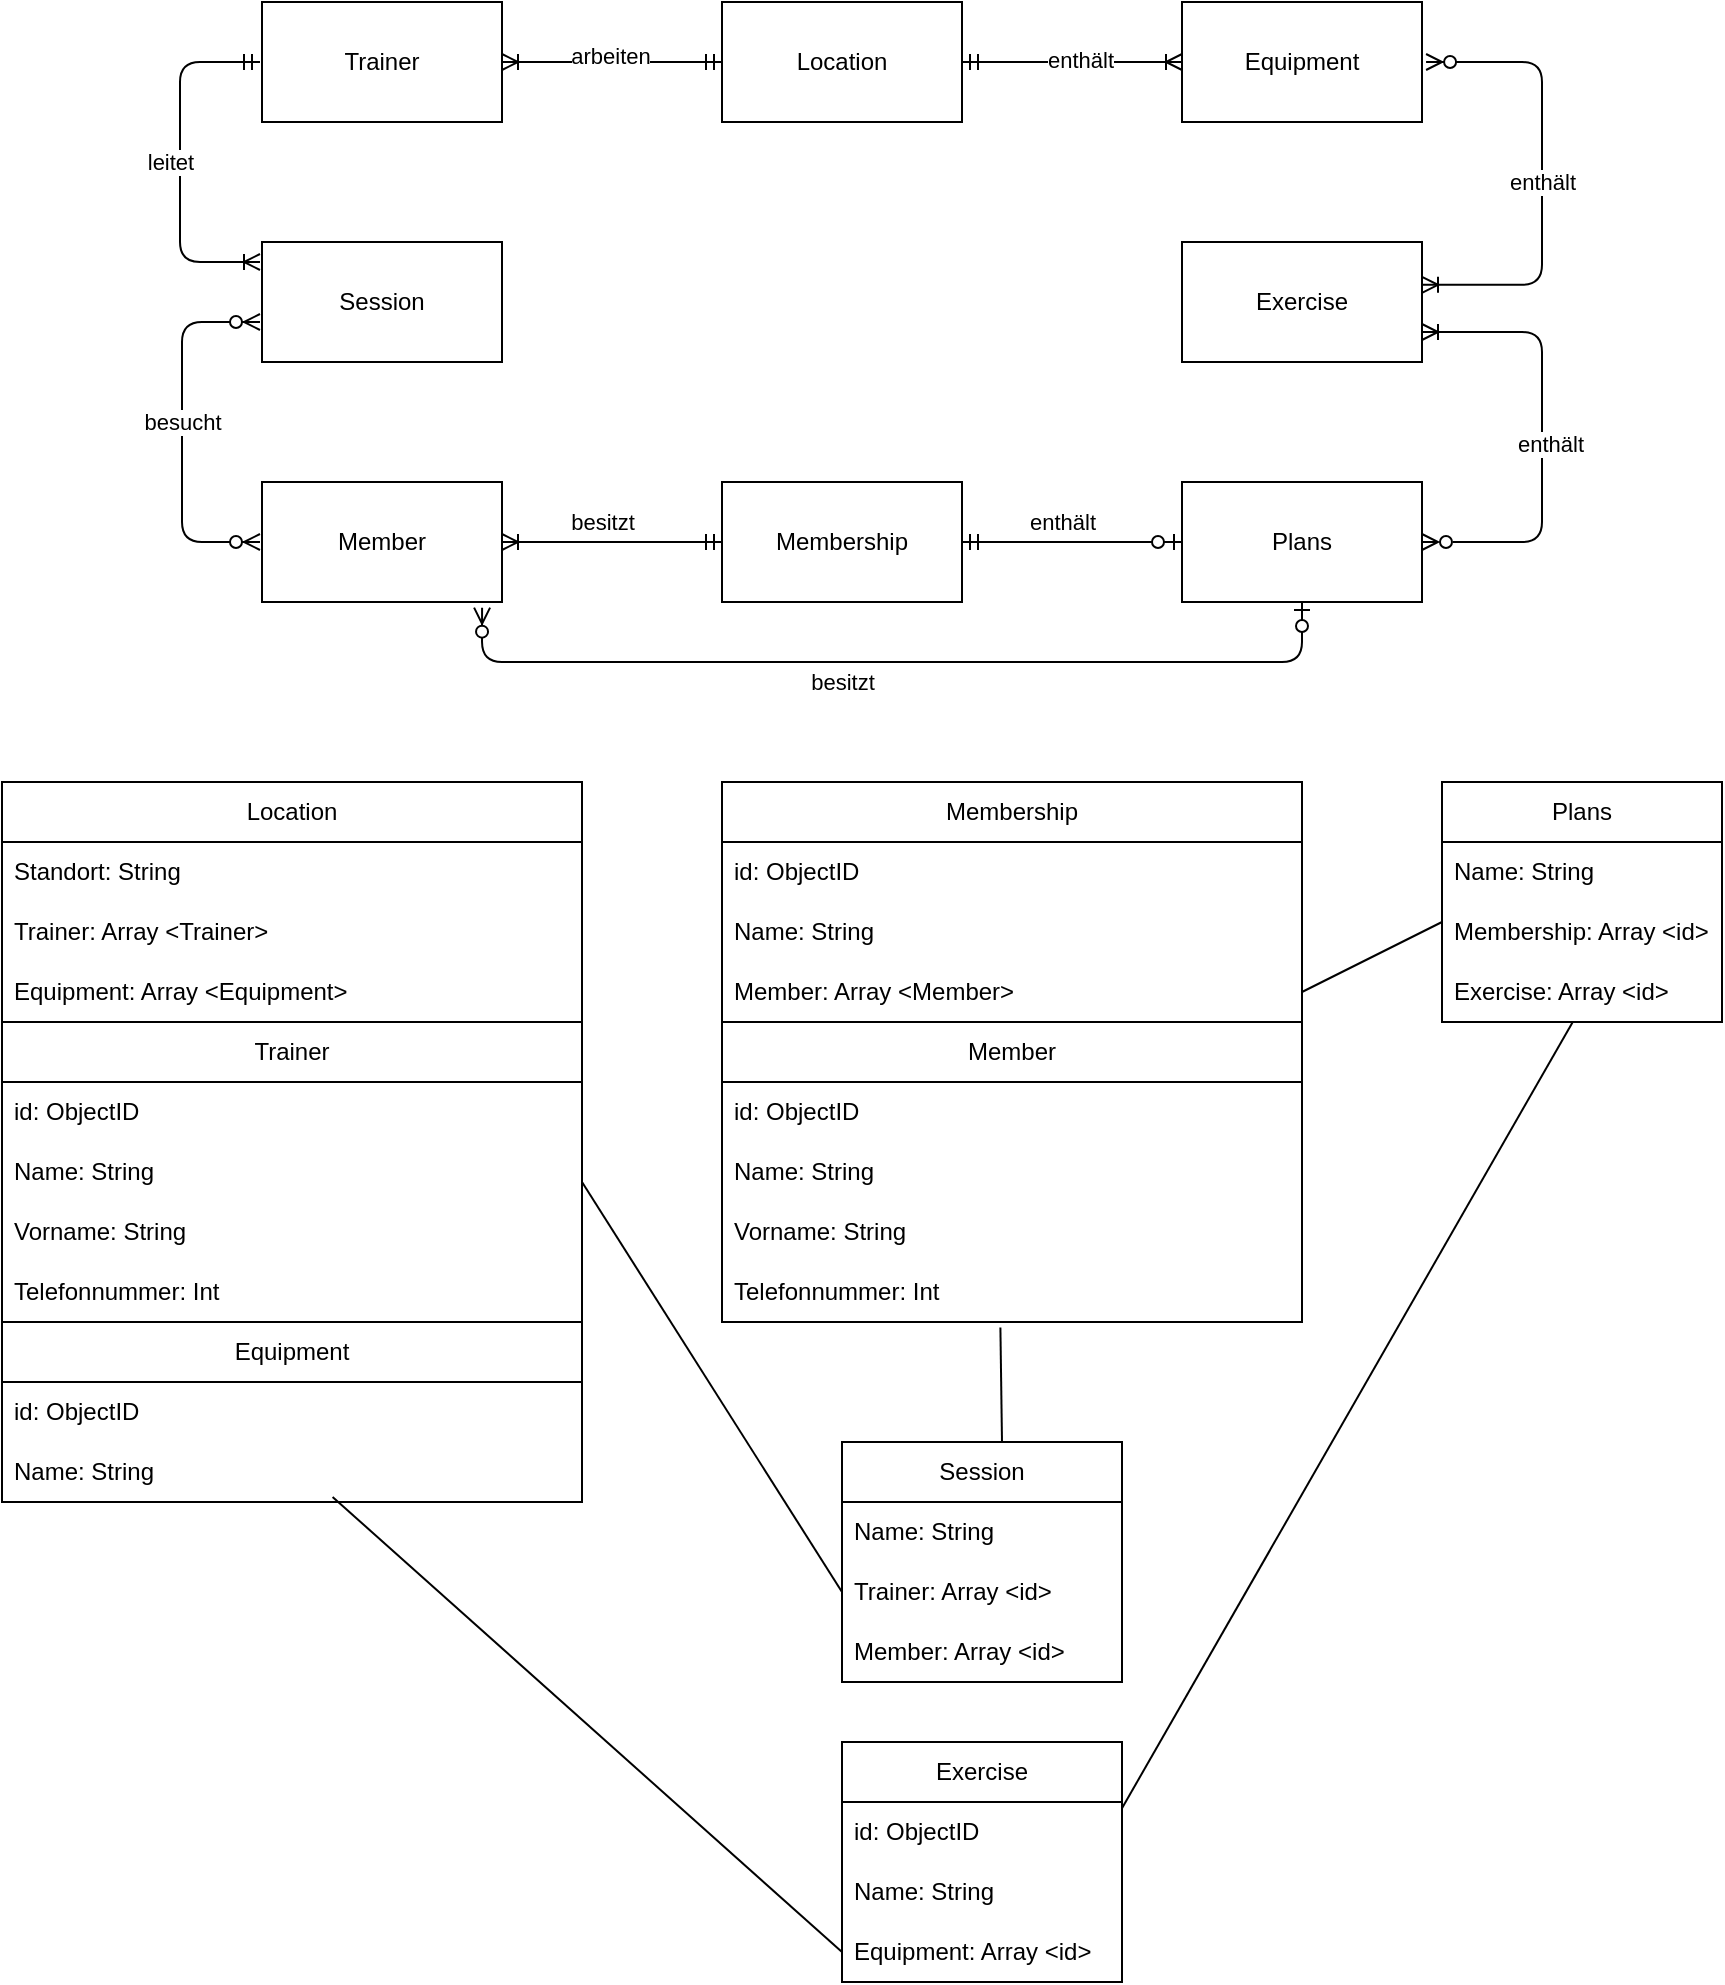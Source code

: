 <mxfile version="24.4.13" type="device">
  <diagram id="6db9EDhIUkdJ25aQwfU4" name="Page-1">
    <mxGraphModel dx="1518" dy="731" grid="1" gridSize="10" guides="1" tooltips="1" connect="1" arrows="1" fold="1" page="1" pageScale="1" pageWidth="850" pageHeight="1100" math="0" shadow="0">
      <root>
        <mxCell id="0" />
        <mxCell id="1" parent="0" />
        <mxCell id="2" value="Trainer" style="rounded=0;whiteSpace=wrap;html=1;" parent="1" vertex="1">
          <mxGeometry x="140" y="70" width="120" height="60" as="geometry" />
        </mxCell>
        <mxCell id="3" value="Session" style="rounded=0;whiteSpace=wrap;html=1;" parent="1" vertex="1">
          <mxGeometry x="140" y="190" width="120" height="60" as="geometry" />
        </mxCell>
        <mxCell id="4" value="Membership" style="rounded=0;whiteSpace=wrap;html=1;" parent="1" vertex="1">
          <mxGeometry x="370" y="310" width="120" height="60" as="geometry" />
        </mxCell>
        <mxCell id="5" value="Plans" style="rounded=0;whiteSpace=wrap;html=1;" parent="1" vertex="1">
          <mxGeometry x="600" y="310" width="120" height="60" as="geometry" />
        </mxCell>
        <mxCell id="6" value="Location" style="rounded=0;whiteSpace=wrap;html=1;" parent="1" vertex="1">
          <mxGeometry x="370" y="70" width="120" height="60" as="geometry" />
        </mxCell>
        <mxCell id="7" value="Member" style="rounded=0;whiteSpace=wrap;html=1;" parent="1" vertex="1">
          <mxGeometry x="140" y="310" width="120" height="60" as="geometry" />
        </mxCell>
        <mxCell id="9" value="Equipment" style="rounded=0;whiteSpace=wrap;html=1;" parent="1" vertex="1">
          <mxGeometry x="600" y="70" width="120" height="60" as="geometry" />
        </mxCell>
        <mxCell id="18" value="" style="edgeStyle=orthogonalEdgeStyle;fontSize=12;html=1;endArrow=ERoneToMany;startArrow=ERmandOne;exitX=0;exitY=0.5;exitDx=0;exitDy=0;" parent="1" edge="1">
          <mxGeometry width="100" height="100" relative="1" as="geometry">
            <mxPoint x="139" y="100" as="sourcePoint" />
            <mxPoint x="139" y="200" as="targetPoint" />
            <Array as="points">
              <mxPoint x="99" y="100" />
              <mxPoint x="99" y="200" />
            </Array>
          </mxGeometry>
        </mxCell>
        <mxCell id="21" value="leitet" style="edgeLabel;html=1;align=center;verticalAlign=middle;resizable=0;points=[];" parent="18" vertex="1" connectable="0">
          <mxGeometry x="-0.16" y="-5" relative="1" as="geometry">
            <mxPoint y="14" as="offset" />
          </mxGeometry>
        </mxCell>
        <mxCell id="19" value="" style="edgeStyle=orthogonalEdgeStyle;fontSize=12;html=1;endArrow=ERzeroToMany;endFill=1;startArrow=ERzeroToMany;exitX=0;exitY=0.5;exitDx=0;exitDy=0;" parent="1" edge="1">
          <mxGeometry width="100" height="100" relative="1" as="geometry">
            <mxPoint x="139" y="340" as="sourcePoint" />
            <mxPoint x="139" y="230" as="targetPoint" />
            <Array as="points">
              <mxPoint x="100" y="340" />
              <mxPoint x="100" y="230" />
            </Array>
          </mxGeometry>
        </mxCell>
        <mxCell id="20" value="besucht" style="edgeLabel;html=1;align=center;verticalAlign=middle;resizable=0;points=[];" parent="19" vertex="1" connectable="0">
          <mxGeometry x="0.1" y="-1" relative="1" as="geometry">
            <mxPoint x="-1" y="4" as="offset" />
          </mxGeometry>
        </mxCell>
        <mxCell id="22" value="" style="edgeStyle=orthogonalEdgeStyle;fontSize=12;html=1;endArrow=ERoneToMany;startArrow=ERmandOne;entryX=1;entryY=0.5;entryDx=0;entryDy=0;exitX=0;exitY=0.5;exitDx=0;exitDy=0;" parent="1" source="6" target="2" edge="1">
          <mxGeometry width="100" height="100" relative="1" as="geometry">
            <mxPoint x="370" y="160" as="sourcePoint" />
            <mxPoint x="470" y="60" as="targetPoint" />
          </mxGeometry>
        </mxCell>
        <mxCell id="23" value="arbeiten" style="edgeLabel;html=1;align=center;verticalAlign=middle;resizable=0;points=[];" parent="22" vertex="1" connectable="0">
          <mxGeometry x="0.031" y="-3" relative="1" as="geometry">
            <mxPoint as="offset" />
          </mxGeometry>
        </mxCell>
        <mxCell id="26" value="" style="edgeStyle=entityRelationEdgeStyle;fontSize=12;html=1;endArrow=ERoneToMany;startArrow=ERmandOne;entryX=0;entryY=0.5;entryDx=0;entryDy=0;exitX=1;exitY=0.5;exitDx=0;exitDy=0;" parent="1" source="6" target="9" edge="1">
          <mxGeometry width="100" height="100" relative="1" as="geometry">
            <mxPoint x="490" y="160" as="sourcePoint" />
            <mxPoint x="590" y="60" as="targetPoint" />
          </mxGeometry>
        </mxCell>
        <mxCell id="27" value="enthält" style="edgeLabel;html=1;align=center;verticalAlign=middle;resizable=0;points=[];" parent="26" vertex="1" connectable="0">
          <mxGeometry x="0.069" y="1" relative="1" as="geometry">
            <mxPoint as="offset" />
          </mxGeometry>
        </mxCell>
        <mxCell id="33" value="" style="edgeStyle=entityRelationEdgeStyle;fontSize=12;html=1;endArrow=ERoneToMany;startArrow=ERmandOne;entryX=1;entryY=0.5;entryDx=0;entryDy=0;exitX=0;exitY=0.5;exitDx=0;exitDy=0;" parent="1" source="4" target="7" edge="1">
          <mxGeometry width="100" height="100" relative="1" as="geometry">
            <mxPoint x="170" y="480" as="sourcePoint" />
            <mxPoint x="270" y="380" as="targetPoint" />
          </mxGeometry>
        </mxCell>
        <mxCell id="34" value="besitzt" style="edgeLabel;html=1;align=center;verticalAlign=middle;resizable=0;points=[];" parent="33" vertex="1" connectable="0">
          <mxGeometry x="-0.076" y="-2" relative="1" as="geometry">
            <mxPoint x="-9" y="-8" as="offset" />
          </mxGeometry>
        </mxCell>
        <mxCell id="35" value="" style="edgeStyle=entityRelationEdgeStyle;fontSize=12;html=1;endArrow=ERzeroToOne;startArrow=ERmandOne;entryX=0;entryY=0.5;entryDx=0;entryDy=0;" parent="1" target="5" edge="1">
          <mxGeometry width="100" height="100" relative="1" as="geometry">
            <mxPoint x="490" y="340" as="sourcePoint" />
            <mxPoint x="590" y="240" as="targetPoint" />
          </mxGeometry>
        </mxCell>
        <mxCell id="36" value="enthält" style="edgeLabel;html=1;align=center;verticalAlign=middle;resizable=0;points=[];" parent="35" vertex="1" connectable="0">
          <mxGeometry x="0.076" y="2" relative="1" as="geometry">
            <mxPoint x="-9" y="-8" as="offset" />
          </mxGeometry>
        </mxCell>
        <mxCell id="45" value="" style="edgeStyle=orthogonalEdgeStyle;fontSize=12;html=1;endArrow=ERzeroToMany;startArrow=ERzeroToOne;entryX=0.917;entryY=1.047;entryDx=0;entryDy=0;entryPerimeter=0;exitX=0.5;exitY=1;exitDx=0;exitDy=0;" parent="1" source="5" target="7" edge="1">
          <mxGeometry width="100" height="100" relative="1" as="geometry">
            <mxPoint x="160" y="490" as="sourcePoint" />
            <mxPoint x="260" y="390" as="targetPoint" />
            <Array as="points">
              <mxPoint x="660" y="400" />
              <mxPoint x="250" y="400" />
            </Array>
          </mxGeometry>
        </mxCell>
        <mxCell id="46" value="besitzt" style="edgeLabel;html=1;align=center;verticalAlign=middle;resizable=0;points=[];" parent="45" vertex="1" connectable="0">
          <mxGeometry x="0.134" y="-5" relative="1" as="geometry">
            <mxPoint x="5" y="15" as="offset" />
          </mxGeometry>
        </mxCell>
        <mxCell id="48" value="Exercise" style="rounded=0;whiteSpace=wrap;html=1;" parent="1" vertex="1">
          <mxGeometry x="600" y="190" width="120" height="60" as="geometry" />
        </mxCell>
        <mxCell id="49" value="" style="edgeStyle=orthogonalEdgeStyle;fontSize=12;html=1;endArrow=ERoneToMany;startArrow=ERzeroToMany;exitX=1.017;exitY=0.393;exitDx=0;exitDy=0;entryX=1;entryY=0.25;entryDx=0;entryDy=0;exitPerimeter=0;" parent="1" edge="1">
          <mxGeometry width="100" height="100" relative="1" as="geometry">
            <mxPoint x="722.04" y="100.0" as="sourcePoint" />
            <mxPoint x="720" y="211.42" as="targetPoint" />
            <Array as="points">
              <mxPoint x="780" y="100" />
              <mxPoint x="780" y="211" />
            </Array>
          </mxGeometry>
        </mxCell>
        <mxCell id="50" value="enthält" style="edgeLabel;html=1;align=center;verticalAlign=middle;resizable=0;points=[];" parent="49" vertex="1" connectable="0">
          <mxGeometry x="0.104" y="3" relative="1" as="geometry">
            <mxPoint x="-3" y="-9" as="offset" />
          </mxGeometry>
        </mxCell>
        <mxCell id="51" value="" style="edgeStyle=orthogonalEdgeStyle;fontSize=12;html=1;endArrow=ERoneToMany;startArrow=ERzeroToMany;entryX=1;entryY=0.75;entryDx=0;entryDy=0;startFill=0;" parent="1" target="48" edge="1">
          <mxGeometry width="100" height="100" relative="1" as="geometry">
            <mxPoint x="720" y="340" as="sourcePoint" />
            <mxPoint x="820" y="240" as="targetPoint" />
            <Array as="points">
              <mxPoint x="780" y="340" />
              <mxPoint x="780" y="235" />
            </Array>
          </mxGeometry>
        </mxCell>
        <mxCell id="52" value="enthält" style="edgeLabel;html=1;align=center;verticalAlign=middle;resizable=0;points=[];" parent="51" vertex="1" connectable="0">
          <mxGeometry x="-0.033" y="-4" relative="1" as="geometry">
            <mxPoint as="offset" />
          </mxGeometry>
        </mxCell>
        <mxCell id="97yp0jlxOKfKfuHA6K7h-52" value="Location" style="swimlane;fontStyle=0;childLayout=stackLayout;horizontal=1;startSize=30;horizontalStack=0;resizeParent=1;resizeParentMax=0;resizeLast=0;collapsible=1;marginBottom=0;whiteSpace=wrap;html=1;" vertex="1" parent="1">
          <mxGeometry x="10" y="460" width="290" height="360" as="geometry" />
        </mxCell>
        <mxCell id="97yp0jlxOKfKfuHA6K7h-53" value="Standort: String" style="text;strokeColor=none;fillColor=none;align=left;verticalAlign=middle;spacingLeft=4;spacingRight=4;overflow=hidden;points=[[0,0.5],[1,0.5]];portConstraint=eastwest;rotatable=0;whiteSpace=wrap;html=1;" vertex="1" parent="97yp0jlxOKfKfuHA6K7h-52">
          <mxGeometry y="30" width="290" height="30" as="geometry" />
        </mxCell>
        <mxCell id="97yp0jlxOKfKfuHA6K7h-69" value="Trainer: Array &amp;lt;Trainer&amp;gt;" style="text;strokeColor=none;fillColor=none;align=left;verticalAlign=middle;spacingLeft=4;spacingRight=4;overflow=hidden;points=[[0,0.5],[1,0.5]];portConstraint=eastwest;rotatable=0;whiteSpace=wrap;html=1;" vertex="1" parent="97yp0jlxOKfKfuHA6K7h-52">
          <mxGeometry y="60" width="290" height="30" as="geometry" />
        </mxCell>
        <mxCell id="97yp0jlxOKfKfuHA6K7h-83" value="Equipment: Array &amp;lt;Equipment&amp;gt;" style="text;strokeColor=none;fillColor=none;align=left;verticalAlign=middle;spacingLeft=4;spacingRight=4;overflow=hidden;points=[[0,0.5],[1,0.5]];portConstraint=eastwest;rotatable=0;whiteSpace=wrap;html=1;" vertex="1" parent="97yp0jlxOKfKfuHA6K7h-52">
          <mxGeometry y="90" width="290" height="30" as="geometry" />
        </mxCell>
        <mxCell id="97yp0jlxOKfKfuHA6K7h-65" value="Trainer" style="swimlane;fontStyle=0;childLayout=stackLayout;horizontal=1;startSize=30;horizontalStack=0;resizeParent=1;resizeParentMax=0;resizeLast=0;collapsible=1;marginBottom=0;whiteSpace=wrap;html=1;" vertex="1" parent="97yp0jlxOKfKfuHA6K7h-52">
          <mxGeometry y="120" width="290" height="240" as="geometry" />
        </mxCell>
        <mxCell id="97yp0jlxOKfKfuHA6K7h-178" value="id: ObjectID" style="text;strokeColor=none;fillColor=none;align=left;verticalAlign=middle;spacingLeft=4;spacingRight=4;overflow=hidden;points=[[0,0.5],[1,0.5]];portConstraint=eastwest;rotatable=0;whiteSpace=wrap;html=1;" vertex="1" parent="97yp0jlxOKfKfuHA6K7h-65">
          <mxGeometry y="30" width="290" height="30" as="geometry" />
        </mxCell>
        <mxCell id="97yp0jlxOKfKfuHA6K7h-66" value="Name: String" style="text;strokeColor=none;fillColor=none;align=left;verticalAlign=middle;spacingLeft=4;spacingRight=4;overflow=hidden;points=[[0,0.5],[1,0.5]];portConstraint=eastwest;rotatable=0;whiteSpace=wrap;html=1;" vertex="1" parent="97yp0jlxOKfKfuHA6K7h-65">
          <mxGeometry y="60" width="290" height="30" as="geometry" />
        </mxCell>
        <mxCell id="97yp0jlxOKfKfuHA6K7h-67" value="Vorname: String" style="text;strokeColor=none;fillColor=none;align=left;verticalAlign=middle;spacingLeft=4;spacingRight=4;overflow=hidden;points=[[0,0.5],[1,0.5]];portConstraint=eastwest;rotatable=0;whiteSpace=wrap;html=1;" vertex="1" parent="97yp0jlxOKfKfuHA6K7h-65">
          <mxGeometry y="90" width="290" height="30" as="geometry" />
        </mxCell>
        <mxCell id="97yp0jlxOKfKfuHA6K7h-68" value="Telefonnummer: Int" style="text;strokeColor=none;fillColor=none;align=left;verticalAlign=middle;spacingLeft=4;spacingRight=4;overflow=hidden;points=[[0,0.5],[1,0.5]];portConstraint=eastwest;rotatable=0;whiteSpace=wrap;html=1;" vertex="1" parent="97yp0jlxOKfKfuHA6K7h-65">
          <mxGeometry y="120" width="290" height="30" as="geometry" />
        </mxCell>
        <mxCell id="97yp0jlxOKfKfuHA6K7h-79" value="Equipment" style="swimlane;fontStyle=0;childLayout=stackLayout;horizontal=1;startSize=30;horizontalStack=0;resizeParent=1;resizeParentMax=0;resizeLast=0;collapsible=1;marginBottom=0;whiteSpace=wrap;html=1;" vertex="1" parent="97yp0jlxOKfKfuHA6K7h-65">
          <mxGeometry y="150" width="290" height="90" as="geometry" />
        </mxCell>
        <mxCell id="97yp0jlxOKfKfuHA6K7h-80" value="id: ObjectID" style="text;strokeColor=none;fillColor=none;align=left;verticalAlign=middle;spacingLeft=4;spacingRight=4;overflow=hidden;points=[[0,0.5],[1,0.5]];portConstraint=eastwest;rotatable=0;whiteSpace=wrap;html=1;" vertex="1" parent="97yp0jlxOKfKfuHA6K7h-79">
          <mxGeometry y="30" width="290" height="30" as="geometry" />
        </mxCell>
        <mxCell id="97yp0jlxOKfKfuHA6K7h-176" value="Name: String" style="text;strokeColor=none;fillColor=none;align=left;verticalAlign=middle;spacingLeft=4;spacingRight=4;overflow=hidden;points=[[0,0.5],[1,0.5]];portConstraint=eastwest;rotatable=0;whiteSpace=wrap;html=1;" vertex="1" parent="97yp0jlxOKfKfuHA6K7h-79">
          <mxGeometry y="60" width="290" height="30" as="geometry" />
        </mxCell>
        <mxCell id="97yp0jlxOKfKfuHA6K7h-84" value="Membership" style="swimlane;fontStyle=0;childLayout=stackLayout;horizontal=1;startSize=30;horizontalStack=0;resizeParent=1;resizeParentMax=0;resizeLast=0;collapsible=1;marginBottom=0;whiteSpace=wrap;html=1;" vertex="1" parent="1">
          <mxGeometry x="370" y="460" width="290" height="270" as="geometry" />
        </mxCell>
        <mxCell id="97yp0jlxOKfKfuHA6K7h-171" value="id: ObjectID" style="text;strokeColor=none;fillColor=none;align=left;verticalAlign=middle;spacingLeft=4;spacingRight=4;overflow=hidden;points=[[0,0.5],[1,0.5]];portConstraint=eastwest;rotatable=0;whiteSpace=wrap;html=1;" vertex="1" parent="97yp0jlxOKfKfuHA6K7h-84">
          <mxGeometry y="30" width="290" height="30" as="geometry" />
        </mxCell>
        <mxCell id="97yp0jlxOKfKfuHA6K7h-85" value="Name: String" style="text;strokeColor=none;fillColor=none;align=left;verticalAlign=middle;spacingLeft=4;spacingRight=4;overflow=hidden;points=[[0,0.5],[1,0.5]];portConstraint=eastwest;rotatable=0;whiteSpace=wrap;html=1;" vertex="1" parent="97yp0jlxOKfKfuHA6K7h-84">
          <mxGeometry y="60" width="290" height="30" as="geometry" />
        </mxCell>
        <mxCell id="97yp0jlxOKfKfuHA6K7h-86" value="Member: Array &amp;lt;Member&amp;gt;" style="text;strokeColor=none;fillColor=none;align=left;verticalAlign=middle;spacingLeft=4;spacingRight=4;overflow=hidden;points=[[0,0.5],[1,0.5]];portConstraint=eastwest;rotatable=0;whiteSpace=wrap;html=1;" vertex="1" parent="97yp0jlxOKfKfuHA6K7h-84">
          <mxGeometry y="90" width="290" height="30" as="geometry" />
        </mxCell>
        <mxCell id="97yp0jlxOKfKfuHA6K7h-88" value="Member" style="swimlane;fontStyle=0;childLayout=stackLayout;horizontal=1;startSize=30;horizontalStack=0;resizeParent=1;resizeParentMax=0;resizeLast=0;collapsible=1;marginBottom=0;whiteSpace=wrap;html=1;" vertex="1" parent="97yp0jlxOKfKfuHA6K7h-84">
          <mxGeometry y="120" width="290" height="150" as="geometry" />
        </mxCell>
        <mxCell id="97yp0jlxOKfKfuHA6K7h-89" value="id: ObjectID" style="text;strokeColor=none;fillColor=none;align=left;verticalAlign=middle;spacingLeft=4;spacingRight=4;overflow=hidden;points=[[0,0.5],[1,0.5]];portConstraint=eastwest;rotatable=0;whiteSpace=wrap;html=1;" vertex="1" parent="97yp0jlxOKfKfuHA6K7h-88">
          <mxGeometry y="30" width="290" height="30" as="geometry" />
        </mxCell>
        <mxCell id="97yp0jlxOKfKfuHA6K7h-179" value="Name: String" style="text;strokeColor=none;fillColor=none;align=left;verticalAlign=middle;spacingLeft=4;spacingRight=4;overflow=hidden;points=[[0,0.5],[1,0.5]];portConstraint=eastwest;rotatable=0;whiteSpace=wrap;html=1;" vertex="1" parent="97yp0jlxOKfKfuHA6K7h-88">
          <mxGeometry y="60" width="290" height="30" as="geometry" />
        </mxCell>
        <mxCell id="97yp0jlxOKfKfuHA6K7h-90" value="Vorname: String" style="text;strokeColor=none;fillColor=none;align=left;verticalAlign=middle;spacingLeft=4;spacingRight=4;overflow=hidden;points=[[0,0.5],[1,0.5]];portConstraint=eastwest;rotatable=0;whiteSpace=wrap;html=1;" vertex="1" parent="97yp0jlxOKfKfuHA6K7h-88">
          <mxGeometry y="90" width="290" height="30" as="geometry" />
        </mxCell>
        <mxCell id="97yp0jlxOKfKfuHA6K7h-91" value="Telefonnummer: Int" style="text;strokeColor=none;fillColor=none;align=left;verticalAlign=middle;spacingLeft=4;spacingRight=4;overflow=hidden;points=[[0,0.5],[1,0.5]];portConstraint=eastwest;rotatable=0;whiteSpace=wrap;html=1;" vertex="1" parent="97yp0jlxOKfKfuHA6K7h-88">
          <mxGeometry y="120" width="290" height="30" as="geometry" />
        </mxCell>
        <mxCell id="97yp0jlxOKfKfuHA6K7h-94" value="Plans" style="swimlane;fontStyle=0;childLayout=stackLayout;horizontal=1;startSize=30;horizontalStack=0;resizeParent=1;resizeParentMax=0;resizeLast=0;collapsible=1;marginBottom=0;whiteSpace=wrap;html=1;" vertex="1" parent="1">
          <mxGeometry x="730" y="460" width="140" height="120" as="geometry" />
        </mxCell>
        <mxCell id="97yp0jlxOKfKfuHA6K7h-95" value="Name: String" style="text;strokeColor=none;fillColor=none;align=left;verticalAlign=middle;spacingLeft=4;spacingRight=4;overflow=hidden;points=[[0,0.5],[1,0.5]];portConstraint=eastwest;rotatable=0;whiteSpace=wrap;html=1;" vertex="1" parent="97yp0jlxOKfKfuHA6K7h-94">
          <mxGeometry y="30" width="140" height="30" as="geometry" />
        </mxCell>
        <mxCell id="97yp0jlxOKfKfuHA6K7h-115" value="Membership: Array &amp;lt;id&amp;gt;" style="text;strokeColor=none;fillColor=none;align=left;verticalAlign=middle;spacingLeft=4;spacingRight=4;overflow=hidden;points=[[0,0.5],[1,0.5]];portConstraint=eastwest;rotatable=0;whiteSpace=wrap;html=1;" vertex="1" parent="97yp0jlxOKfKfuHA6K7h-94">
          <mxGeometry y="60" width="140" height="30" as="geometry" />
        </mxCell>
        <mxCell id="97yp0jlxOKfKfuHA6K7h-128" value="Exercise: Array &amp;lt;id&amp;gt;" style="text;strokeColor=none;fillColor=none;align=left;verticalAlign=middle;spacingLeft=4;spacingRight=4;overflow=hidden;points=[[0,0.5],[1,0.5]];portConstraint=eastwest;rotatable=0;whiteSpace=wrap;html=1;" vertex="1" parent="97yp0jlxOKfKfuHA6K7h-94">
          <mxGeometry y="90" width="140" height="30" as="geometry" />
        </mxCell>
        <mxCell id="97yp0jlxOKfKfuHA6K7h-108" value="Exercise" style="swimlane;fontStyle=0;childLayout=stackLayout;horizontal=1;startSize=30;horizontalStack=0;resizeParent=1;resizeParentMax=0;resizeLast=0;collapsible=1;marginBottom=0;whiteSpace=wrap;html=1;" vertex="1" parent="1">
          <mxGeometry x="430" y="940" width="140" height="120" as="geometry" />
        </mxCell>
        <mxCell id="97yp0jlxOKfKfuHA6K7h-109" value="id: ObjectID" style="text;strokeColor=none;fillColor=none;align=left;verticalAlign=middle;spacingLeft=4;spacingRight=4;overflow=hidden;points=[[0,0.5],[1,0.5]];portConstraint=eastwest;rotatable=0;whiteSpace=wrap;html=1;" vertex="1" parent="97yp0jlxOKfKfuHA6K7h-108">
          <mxGeometry y="30" width="140" height="30" as="geometry" />
        </mxCell>
        <mxCell id="97yp0jlxOKfKfuHA6K7h-175" value="Name: String" style="text;strokeColor=none;fillColor=none;align=left;verticalAlign=middle;spacingLeft=4;spacingRight=4;overflow=hidden;points=[[0,0.5],[1,0.5]];portConstraint=eastwest;rotatable=0;whiteSpace=wrap;html=1;" vertex="1" parent="97yp0jlxOKfKfuHA6K7h-108">
          <mxGeometry y="60" width="140" height="30" as="geometry" />
        </mxCell>
        <mxCell id="97yp0jlxOKfKfuHA6K7h-116" value="Equipment: Array &amp;lt;id&amp;gt;" style="text;strokeColor=none;fillColor=none;align=left;verticalAlign=middle;spacingLeft=4;spacingRight=4;overflow=hidden;points=[[0,0.5],[1,0.5]];portConstraint=eastwest;rotatable=0;whiteSpace=wrap;html=1;" vertex="1" parent="97yp0jlxOKfKfuHA6K7h-108">
          <mxGeometry y="90" width="140" height="30" as="geometry" />
        </mxCell>
        <mxCell id="97yp0jlxOKfKfuHA6K7h-112" value="Session" style="swimlane;fontStyle=0;childLayout=stackLayout;horizontal=1;startSize=30;horizontalStack=0;resizeParent=1;resizeParentMax=0;resizeLast=0;collapsible=1;marginBottom=0;whiteSpace=wrap;html=1;" vertex="1" parent="1">
          <mxGeometry x="430" y="790" width="140" height="120" as="geometry" />
        </mxCell>
        <mxCell id="97yp0jlxOKfKfuHA6K7h-113" value="Name: String" style="text;strokeColor=none;fillColor=none;align=left;verticalAlign=middle;spacingLeft=4;spacingRight=4;overflow=hidden;points=[[0,0.5],[1,0.5]];portConstraint=eastwest;rotatable=0;whiteSpace=wrap;html=1;" vertex="1" parent="97yp0jlxOKfKfuHA6K7h-112">
          <mxGeometry y="30" width="140" height="30" as="geometry" />
        </mxCell>
        <mxCell id="97yp0jlxOKfKfuHA6K7h-117" value="Trainer: Array &amp;lt;id&amp;gt;" style="text;strokeColor=none;fillColor=none;align=left;verticalAlign=middle;spacingLeft=4;spacingRight=4;overflow=hidden;points=[[0,0.5],[1,0.5]];portConstraint=eastwest;rotatable=0;whiteSpace=wrap;html=1;" vertex="1" parent="97yp0jlxOKfKfuHA6K7h-112">
          <mxGeometry y="60" width="140" height="30" as="geometry" />
        </mxCell>
        <mxCell id="97yp0jlxOKfKfuHA6K7h-118" value="Member: Array &amp;lt;id&amp;gt;" style="text;strokeColor=none;fillColor=none;align=left;verticalAlign=middle;spacingLeft=4;spacingRight=4;overflow=hidden;points=[[0,0.5],[1,0.5]];portConstraint=eastwest;rotatable=0;whiteSpace=wrap;html=1;" vertex="1" parent="97yp0jlxOKfKfuHA6K7h-112">
          <mxGeometry y="90" width="140" height="30" as="geometry" />
        </mxCell>
        <mxCell id="97yp0jlxOKfKfuHA6K7h-121" value="" style="endArrow=none;html=1;rounded=0;entryX=0;entryY=0.5;entryDx=0;entryDy=0;" edge="1" parent="1" target="97yp0jlxOKfKfuHA6K7h-117">
          <mxGeometry width="50" height="50" relative="1" as="geometry">
            <mxPoint x="300" y="660" as="sourcePoint" />
            <mxPoint x="350" y="610" as="targetPoint" />
            <Array as="points">
              <mxPoint x="300" y="660" />
            </Array>
          </mxGeometry>
        </mxCell>
        <mxCell id="97yp0jlxOKfKfuHA6K7h-126" value="" style="endArrow=none;html=1;rounded=0;exitX=0;exitY=0.5;exitDx=0;exitDy=0;entryX=0.57;entryY=0.916;entryDx=0;entryDy=0;entryPerimeter=0;" edge="1" parent="1" source="97yp0jlxOKfKfuHA6K7h-116" target="97yp0jlxOKfKfuHA6K7h-176">
          <mxGeometry width="50" height="50" relative="1" as="geometry">
            <mxPoint x="100" y="810" as="sourcePoint" />
            <mxPoint x="150" y="760" as="targetPoint" />
          </mxGeometry>
        </mxCell>
        <mxCell id="97yp0jlxOKfKfuHA6K7h-127" value="" style="endArrow=none;html=1;rounded=0;entryX=0.467;entryY=1.229;entryDx=0;entryDy=0;entryPerimeter=0;" edge="1" parent="1">
          <mxGeometry width="50" height="50" relative="1" as="geometry">
            <mxPoint x="570" y="973.13" as="sourcePoint" />
            <mxPoint x="795.38" y="580.0" as="targetPoint" />
          </mxGeometry>
        </mxCell>
        <mxCell id="97yp0jlxOKfKfuHA6K7h-186" value="" style="endArrow=none;html=1;rounded=0;entryX=0.48;entryY=1.092;entryDx=0;entryDy=0;entryPerimeter=0;" edge="1" parent="1" target="97yp0jlxOKfKfuHA6K7h-91">
          <mxGeometry width="50" height="50" relative="1" as="geometry">
            <mxPoint x="510" y="790" as="sourcePoint" />
            <mxPoint x="560" y="740" as="targetPoint" />
          </mxGeometry>
        </mxCell>
        <mxCell id="97yp0jlxOKfKfuHA6K7h-187" value="" style="endArrow=none;html=1;rounded=0;exitX=1;exitY=0.5;exitDx=0;exitDy=0;" edge="1" parent="1" source="97yp0jlxOKfKfuHA6K7h-86">
          <mxGeometry width="50" height="50" relative="1" as="geometry">
            <mxPoint x="680" y="580" as="sourcePoint" />
            <mxPoint x="730" y="530" as="targetPoint" />
          </mxGeometry>
        </mxCell>
      </root>
    </mxGraphModel>
  </diagram>
</mxfile>
